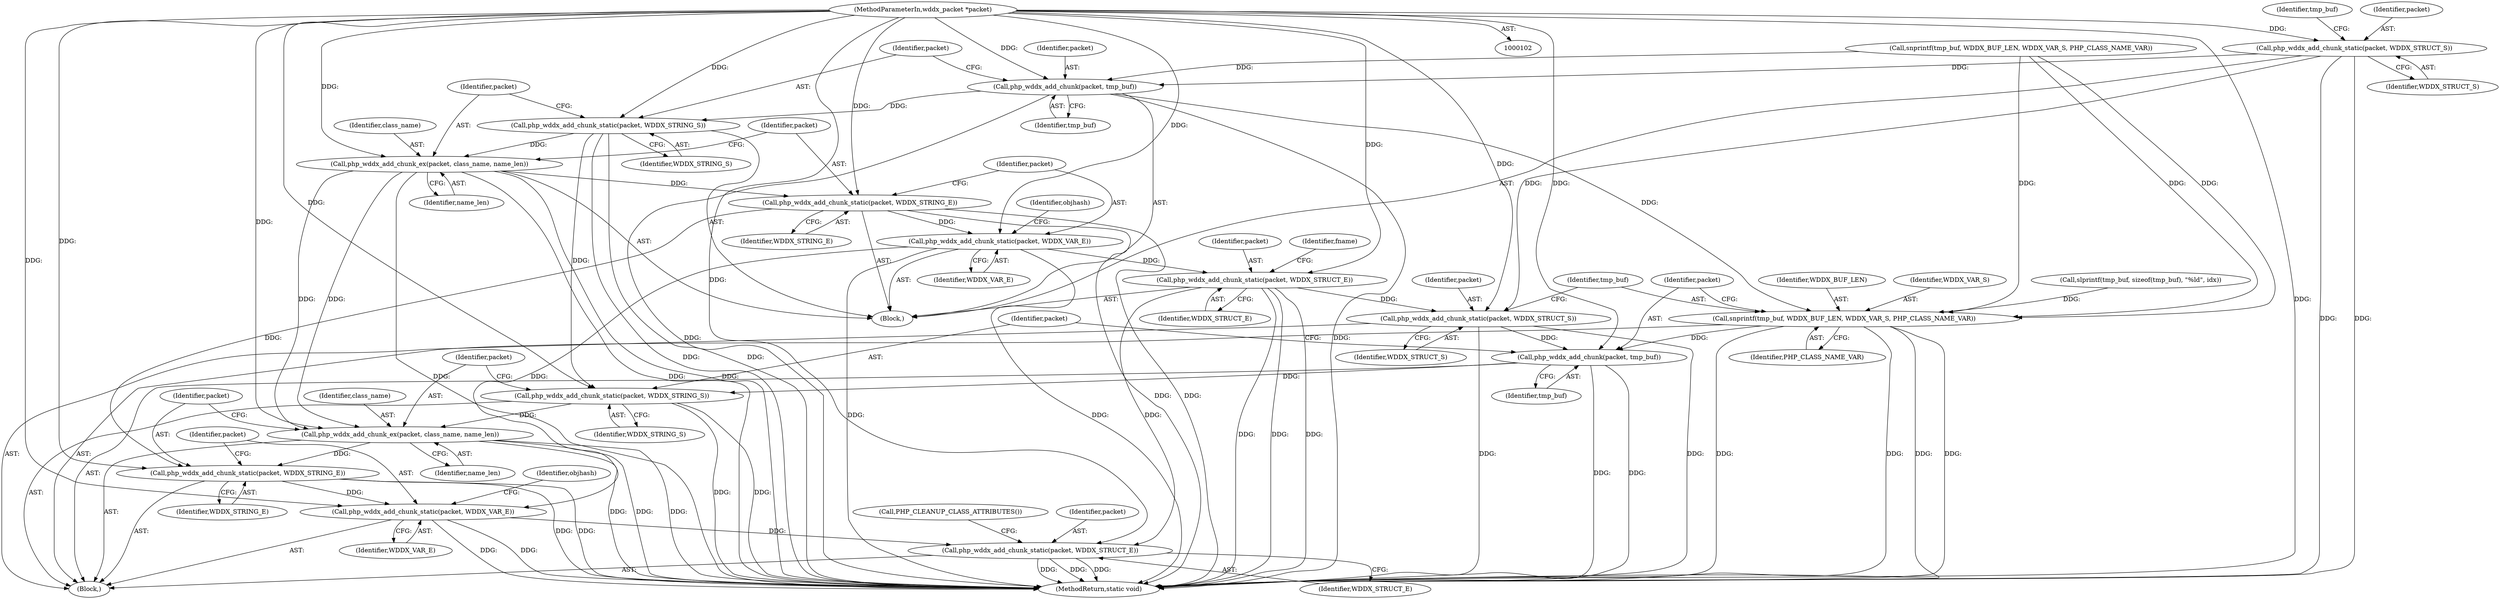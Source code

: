 digraph "0_php-src_6045de69c7dedcba3eadf7c4bba424b19c81d00d_1@pointer" {
"1000103" [label="(MethodParameterIn,wddx_packet *packet)"];
"1000144" [label="(Call,php_wddx_add_chunk_static(packet, WDDX_STRUCT_S))"];
"1000152" [label="(Call,php_wddx_add_chunk(packet, tmp_buf))"];
"1000155" [label="(Call,php_wddx_add_chunk_static(packet, WDDX_STRING_S))"];
"1000158" [label="(Call,php_wddx_add_chunk_ex(packet, class_name, name_len))"];
"1000162" [label="(Call,php_wddx_add_chunk_static(packet, WDDX_STRING_E))"];
"1000165" [label="(Call,php_wddx_add_chunk_static(packet, WDDX_VAR_E))"];
"1000228" [label="(Call,php_wddx_add_chunk_static(packet, WDDX_STRUCT_E))"];
"1000246" [label="(Call,php_wddx_add_chunk_static(packet, WDDX_STRUCT_S))"];
"1000254" [label="(Call,php_wddx_add_chunk(packet, tmp_buf))"];
"1000257" [label="(Call,php_wddx_add_chunk_static(packet, WDDX_STRING_S))"];
"1000260" [label="(Call,php_wddx_add_chunk_ex(packet, class_name, name_len))"];
"1000264" [label="(Call,php_wddx_add_chunk_static(packet, WDDX_STRING_E))"];
"1000267" [label="(Call,php_wddx_add_chunk_static(packet, WDDX_VAR_E))"];
"1000311" [label="(Call,php_wddx_add_chunk_static(packet, WDDX_STRUCT_E))"];
"1000249" [label="(Call,snprintf(tmp_buf, WDDX_BUF_LEN, WDDX_VAR_S, PHP_CLASS_NAME_VAR))"];
"1000159" [label="(Identifier,packet)"];
"1000249" [label="(Call,snprintf(tmp_buf, WDDX_BUF_LEN, WDDX_VAR_S, PHP_CLASS_NAME_VAR))"];
"1000160" [label="(Identifier,class_name)"];
"1000313" [label="(Identifier,WDDX_STRUCT_E)"];
"1000163" [label="(Identifier,packet)"];
"1000248" [label="(Identifier,WDDX_STRUCT_S)"];
"1000263" [label="(Identifier,name_len)"];
"1000230" [label="(Identifier,WDDX_STRUCT_E)"];
"1000325" [label="(MethodReturn,static void)"];
"1000229" [label="(Identifier,packet)"];
"1000158" [label="(Call,php_wddx_add_chunk_ex(packet, class_name, name_len))"];
"1000271" [label="(Identifier,objhash)"];
"1000255" [label="(Identifier,packet)"];
"1000254" [label="(Call,php_wddx_add_chunk(packet, tmp_buf))"];
"1000260" [label="(Call,php_wddx_add_chunk_ex(packet, class_name, name_len))"];
"1000312" [label="(Identifier,packet)"];
"1000222" [label="(Call,slprintf(tmp_buf, sizeof(tmp_buf), \"%ld\", idx))"];
"1000253" [label="(Identifier,PHP_CLASS_NAME_VAR)"];
"1000157" [label="(Identifier,WDDX_STRING_S)"];
"1000251" [label="(Identifier,WDDX_BUF_LEN)"];
"1000314" [label="(Call,PHP_CLEANUP_CLASS_ATTRIBUTES())"];
"1000153" [label="(Identifier,packet)"];
"1000152" [label="(Call,php_wddx_add_chunk(packet, tmp_buf))"];
"1000154" [label="(Identifier,tmp_buf)"];
"1000232" [label="(Identifier,fname)"];
"1000246" [label="(Call,php_wddx_add_chunk_static(packet, WDDX_STRUCT_S))"];
"1000162" [label="(Call,php_wddx_add_chunk_static(packet, WDDX_STRING_E))"];
"1000265" [label="(Identifier,packet)"];
"1000269" [label="(Identifier,WDDX_VAR_E)"];
"1000268" [label="(Identifier,packet)"];
"1000264" [label="(Call,php_wddx_add_chunk_static(packet, WDDX_STRING_E))"];
"1000262" [label="(Identifier,class_name)"];
"1000228" [label="(Call,php_wddx_add_chunk_static(packet, WDDX_STRUCT_E))"];
"1000266" [label="(Identifier,WDDX_STRING_E)"];
"1000142" [label="(Block,)"];
"1000261" [label="(Identifier,packet)"];
"1000148" [label="(Identifier,tmp_buf)"];
"1000258" [label="(Identifier,packet)"];
"1000252" [label="(Identifier,WDDX_VAR_S)"];
"1000256" [label="(Identifier,tmp_buf)"];
"1000103" [label="(MethodParameterIn,wddx_packet *packet)"];
"1000311" [label="(Call,php_wddx_add_chunk_static(packet, WDDX_STRUCT_E))"];
"1000146" [label="(Identifier,WDDX_STRUCT_S)"];
"1000245" [label="(Block,)"];
"1000259" [label="(Identifier,WDDX_STRING_S)"];
"1000147" [label="(Call,snprintf(tmp_buf, WDDX_BUF_LEN, WDDX_VAR_S, PHP_CLASS_NAME_VAR))"];
"1000144" [label="(Call,php_wddx_add_chunk_static(packet, WDDX_STRUCT_S))"];
"1000169" [label="(Identifier,objhash)"];
"1000156" [label="(Identifier,packet)"];
"1000155" [label="(Call,php_wddx_add_chunk_static(packet, WDDX_STRING_S))"];
"1000247" [label="(Identifier,packet)"];
"1000267" [label="(Call,php_wddx_add_chunk_static(packet, WDDX_VAR_E))"];
"1000166" [label="(Identifier,packet)"];
"1000165" [label="(Call,php_wddx_add_chunk_static(packet, WDDX_VAR_E))"];
"1000167" [label="(Identifier,WDDX_VAR_E)"];
"1000164" [label="(Identifier,WDDX_STRING_E)"];
"1000145" [label="(Identifier,packet)"];
"1000257" [label="(Call,php_wddx_add_chunk_static(packet, WDDX_STRING_S))"];
"1000250" [label="(Identifier,tmp_buf)"];
"1000161" [label="(Identifier,name_len)"];
"1000103" -> "1000102"  [label="AST: "];
"1000103" -> "1000325"  [label="DDG: "];
"1000103" -> "1000144"  [label="DDG: "];
"1000103" -> "1000152"  [label="DDG: "];
"1000103" -> "1000155"  [label="DDG: "];
"1000103" -> "1000158"  [label="DDG: "];
"1000103" -> "1000162"  [label="DDG: "];
"1000103" -> "1000165"  [label="DDG: "];
"1000103" -> "1000228"  [label="DDG: "];
"1000103" -> "1000246"  [label="DDG: "];
"1000103" -> "1000254"  [label="DDG: "];
"1000103" -> "1000257"  [label="DDG: "];
"1000103" -> "1000260"  [label="DDG: "];
"1000103" -> "1000264"  [label="DDG: "];
"1000103" -> "1000267"  [label="DDG: "];
"1000103" -> "1000311"  [label="DDG: "];
"1000144" -> "1000142"  [label="AST: "];
"1000144" -> "1000146"  [label="CFG: "];
"1000145" -> "1000144"  [label="AST: "];
"1000146" -> "1000144"  [label="AST: "];
"1000148" -> "1000144"  [label="CFG: "];
"1000144" -> "1000325"  [label="DDG: "];
"1000144" -> "1000325"  [label="DDG: "];
"1000144" -> "1000152"  [label="DDG: "];
"1000144" -> "1000246"  [label="DDG: "];
"1000152" -> "1000142"  [label="AST: "];
"1000152" -> "1000154"  [label="CFG: "];
"1000153" -> "1000152"  [label="AST: "];
"1000154" -> "1000152"  [label="AST: "];
"1000156" -> "1000152"  [label="CFG: "];
"1000152" -> "1000325"  [label="DDG: "];
"1000152" -> "1000325"  [label="DDG: "];
"1000147" -> "1000152"  [label="DDG: "];
"1000152" -> "1000155"  [label="DDG: "];
"1000152" -> "1000249"  [label="DDG: "];
"1000155" -> "1000142"  [label="AST: "];
"1000155" -> "1000157"  [label="CFG: "];
"1000156" -> "1000155"  [label="AST: "];
"1000157" -> "1000155"  [label="AST: "];
"1000159" -> "1000155"  [label="CFG: "];
"1000155" -> "1000325"  [label="DDG: "];
"1000155" -> "1000325"  [label="DDG: "];
"1000155" -> "1000158"  [label="DDG: "];
"1000155" -> "1000257"  [label="DDG: "];
"1000158" -> "1000142"  [label="AST: "];
"1000158" -> "1000161"  [label="CFG: "];
"1000159" -> "1000158"  [label="AST: "];
"1000160" -> "1000158"  [label="AST: "];
"1000161" -> "1000158"  [label="AST: "];
"1000163" -> "1000158"  [label="CFG: "];
"1000158" -> "1000325"  [label="DDG: "];
"1000158" -> "1000325"  [label="DDG: "];
"1000158" -> "1000325"  [label="DDG: "];
"1000158" -> "1000162"  [label="DDG: "];
"1000158" -> "1000260"  [label="DDG: "];
"1000158" -> "1000260"  [label="DDG: "];
"1000162" -> "1000142"  [label="AST: "];
"1000162" -> "1000164"  [label="CFG: "];
"1000163" -> "1000162"  [label="AST: "];
"1000164" -> "1000162"  [label="AST: "];
"1000166" -> "1000162"  [label="CFG: "];
"1000162" -> "1000325"  [label="DDG: "];
"1000162" -> "1000325"  [label="DDG: "];
"1000162" -> "1000165"  [label="DDG: "];
"1000162" -> "1000264"  [label="DDG: "];
"1000165" -> "1000142"  [label="AST: "];
"1000165" -> "1000167"  [label="CFG: "];
"1000166" -> "1000165"  [label="AST: "];
"1000167" -> "1000165"  [label="AST: "];
"1000169" -> "1000165"  [label="CFG: "];
"1000165" -> "1000325"  [label="DDG: "];
"1000165" -> "1000325"  [label="DDG: "];
"1000165" -> "1000228"  [label="DDG: "];
"1000165" -> "1000267"  [label="DDG: "];
"1000228" -> "1000142"  [label="AST: "];
"1000228" -> "1000230"  [label="CFG: "];
"1000229" -> "1000228"  [label="AST: "];
"1000230" -> "1000228"  [label="AST: "];
"1000232" -> "1000228"  [label="CFG: "];
"1000228" -> "1000325"  [label="DDG: "];
"1000228" -> "1000325"  [label="DDG: "];
"1000228" -> "1000325"  [label="DDG: "];
"1000228" -> "1000246"  [label="DDG: "];
"1000228" -> "1000311"  [label="DDG: "];
"1000246" -> "1000245"  [label="AST: "];
"1000246" -> "1000248"  [label="CFG: "];
"1000247" -> "1000246"  [label="AST: "];
"1000248" -> "1000246"  [label="AST: "];
"1000250" -> "1000246"  [label="CFG: "];
"1000246" -> "1000325"  [label="DDG: "];
"1000246" -> "1000325"  [label="DDG: "];
"1000246" -> "1000254"  [label="DDG: "];
"1000254" -> "1000245"  [label="AST: "];
"1000254" -> "1000256"  [label="CFG: "];
"1000255" -> "1000254"  [label="AST: "];
"1000256" -> "1000254"  [label="AST: "];
"1000258" -> "1000254"  [label="CFG: "];
"1000254" -> "1000325"  [label="DDG: "];
"1000254" -> "1000325"  [label="DDG: "];
"1000249" -> "1000254"  [label="DDG: "];
"1000254" -> "1000257"  [label="DDG: "];
"1000257" -> "1000245"  [label="AST: "];
"1000257" -> "1000259"  [label="CFG: "];
"1000258" -> "1000257"  [label="AST: "];
"1000259" -> "1000257"  [label="AST: "];
"1000261" -> "1000257"  [label="CFG: "];
"1000257" -> "1000325"  [label="DDG: "];
"1000257" -> "1000325"  [label="DDG: "];
"1000257" -> "1000260"  [label="DDG: "];
"1000260" -> "1000245"  [label="AST: "];
"1000260" -> "1000263"  [label="CFG: "];
"1000261" -> "1000260"  [label="AST: "];
"1000262" -> "1000260"  [label="AST: "];
"1000263" -> "1000260"  [label="AST: "];
"1000265" -> "1000260"  [label="CFG: "];
"1000260" -> "1000325"  [label="DDG: "];
"1000260" -> "1000325"  [label="DDG: "];
"1000260" -> "1000325"  [label="DDG: "];
"1000260" -> "1000264"  [label="DDG: "];
"1000264" -> "1000245"  [label="AST: "];
"1000264" -> "1000266"  [label="CFG: "];
"1000265" -> "1000264"  [label="AST: "];
"1000266" -> "1000264"  [label="AST: "];
"1000268" -> "1000264"  [label="CFG: "];
"1000264" -> "1000325"  [label="DDG: "];
"1000264" -> "1000325"  [label="DDG: "];
"1000264" -> "1000267"  [label="DDG: "];
"1000267" -> "1000245"  [label="AST: "];
"1000267" -> "1000269"  [label="CFG: "];
"1000268" -> "1000267"  [label="AST: "];
"1000269" -> "1000267"  [label="AST: "];
"1000271" -> "1000267"  [label="CFG: "];
"1000267" -> "1000325"  [label="DDG: "];
"1000267" -> "1000325"  [label="DDG: "];
"1000267" -> "1000311"  [label="DDG: "];
"1000311" -> "1000245"  [label="AST: "];
"1000311" -> "1000313"  [label="CFG: "];
"1000312" -> "1000311"  [label="AST: "];
"1000313" -> "1000311"  [label="AST: "];
"1000314" -> "1000311"  [label="CFG: "];
"1000311" -> "1000325"  [label="DDG: "];
"1000311" -> "1000325"  [label="DDG: "];
"1000311" -> "1000325"  [label="DDG: "];
"1000249" -> "1000245"  [label="AST: "];
"1000249" -> "1000253"  [label="CFG: "];
"1000250" -> "1000249"  [label="AST: "];
"1000251" -> "1000249"  [label="AST: "];
"1000252" -> "1000249"  [label="AST: "];
"1000253" -> "1000249"  [label="AST: "];
"1000255" -> "1000249"  [label="CFG: "];
"1000249" -> "1000325"  [label="DDG: "];
"1000249" -> "1000325"  [label="DDG: "];
"1000249" -> "1000325"  [label="DDG: "];
"1000249" -> "1000325"  [label="DDG: "];
"1000222" -> "1000249"  [label="DDG: "];
"1000147" -> "1000249"  [label="DDG: "];
"1000147" -> "1000249"  [label="DDG: "];
"1000147" -> "1000249"  [label="DDG: "];
}
